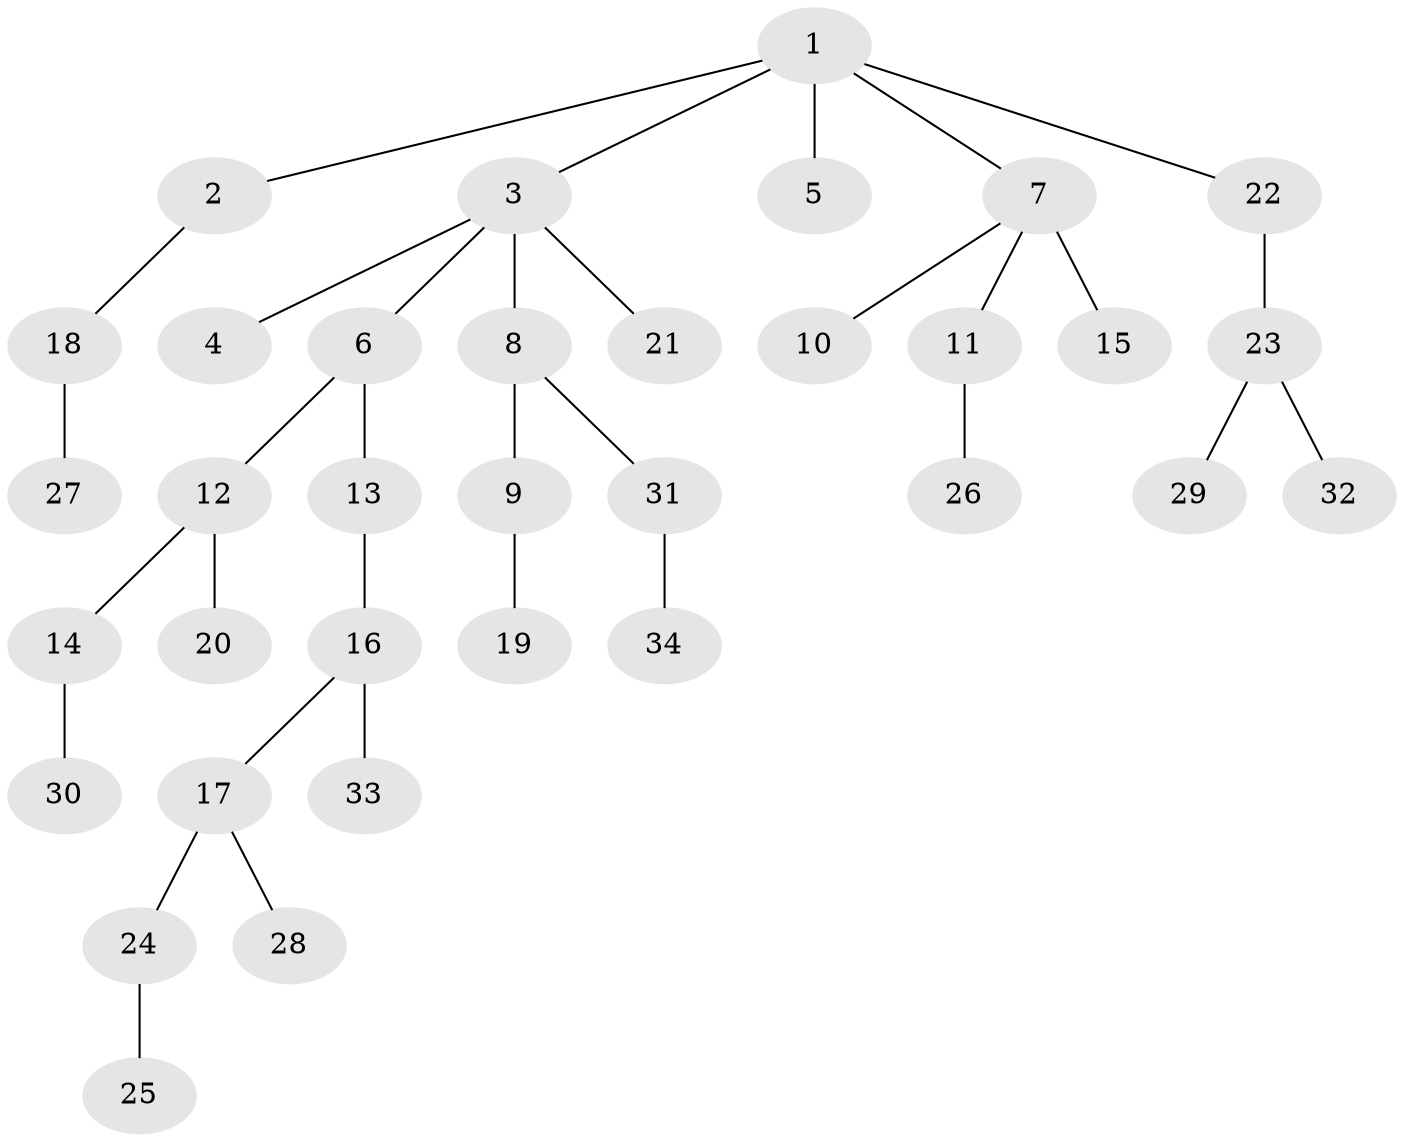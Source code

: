// original degree distribution, {6: 0.03076923076923077, 3: 0.1076923076923077, 2: 0.18461538461538463, 1: 0.5538461538461539, 4: 0.1076923076923077, 7: 0.015384615384615385}
// Generated by graph-tools (version 1.1) at 2025/51/03/04/25 22:51:45]
// undirected, 34 vertices, 33 edges
graph export_dot {
  node [color=gray90,style=filled];
  1;
  2;
  3;
  4;
  5;
  6;
  7;
  8;
  9;
  10;
  11;
  12;
  13;
  14;
  15;
  16;
  17;
  18;
  19;
  20;
  21;
  22;
  23;
  24;
  25;
  26;
  27;
  28;
  29;
  30;
  31;
  32;
  33;
  34;
  1 -- 2 [weight=1.0];
  1 -- 3 [weight=1.0];
  1 -- 5 [weight=1.0];
  1 -- 7 [weight=1.0];
  1 -- 22 [weight=1.0];
  2 -- 18 [weight=1.0];
  3 -- 4 [weight=1.0];
  3 -- 6 [weight=1.0];
  3 -- 8 [weight=1.0];
  3 -- 21 [weight=1.0];
  6 -- 12 [weight=1.0];
  6 -- 13 [weight=1.0];
  7 -- 10 [weight=1.0];
  7 -- 11 [weight=1.0];
  7 -- 15 [weight=3.0];
  8 -- 9 [weight=1.0];
  8 -- 31 [weight=1.0];
  9 -- 19 [weight=2.0];
  11 -- 26 [weight=2.0];
  12 -- 14 [weight=1.0];
  12 -- 20 [weight=1.0];
  13 -- 16 [weight=1.0];
  14 -- 30 [weight=1.0];
  16 -- 17 [weight=1.0];
  16 -- 33 [weight=1.0];
  17 -- 24 [weight=1.0];
  17 -- 28 [weight=1.0];
  18 -- 27 [weight=1.0];
  22 -- 23 [weight=2.0];
  23 -- 29 [weight=1.0];
  23 -- 32 [weight=1.0];
  24 -- 25 [weight=1.0];
  31 -- 34 [weight=1.0];
}
